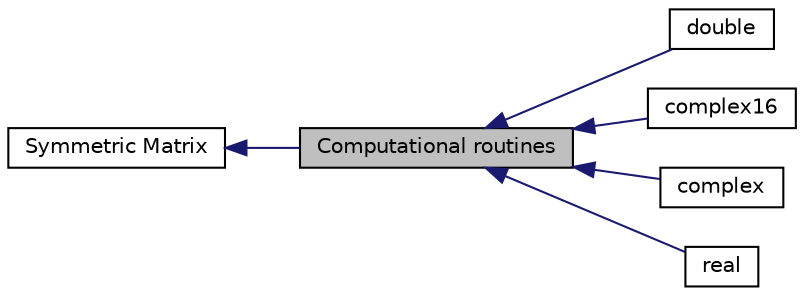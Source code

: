 digraph "Computational routines"
{
  edge [fontname="Helvetica",fontsize="10",labelfontname="Helvetica",labelfontsize="10"];
  node [fontname="Helvetica",fontsize="10",shape=record];
  rankdir=LR;
  Node2 [label="double",height=0.2,width=0.4,color="black", fillcolor="white", style="filled",URL="$group__double_s_ycomputational.html"];
  Node5 [label="complex16",height=0.2,width=0.4,color="black", fillcolor="white", style="filled",URL="$group__complex16_s_ycomputational.html"];
  Node4 [label="complex",height=0.2,width=0.4,color="black", fillcolor="white", style="filled",URL="$group__complex_s_ycomputational.html"];
  Node1 [label="Symmetric Matrix",height=0.2,width=0.4,color="black", fillcolor="white", style="filled",URL="$group___s_y.html"];
  Node0 [label="Computational routines",height=0.2,width=0.4,color="black", fillcolor="grey75", style="filled" fontcolor="black"];
  Node3 [label="real",height=0.2,width=0.4,color="black", fillcolor="white", style="filled",URL="$group__real_s_ycomputational.html"];
  Node1->Node0 [shape=plaintext, color="midnightblue", dir="back", style="solid"];
  Node0->Node2 [shape=plaintext, color="midnightblue", dir="back", style="solid"];
  Node0->Node3 [shape=plaintext, color="midnightblue", dir="back", style="solid"];
  Node0->Node4 [shape=plaintext, color="midnightblue", dir="back", style="solid"];
  Node0->Node5 [shape=plaintext, color="midnightblue", dir="back", style="solid"];
}
